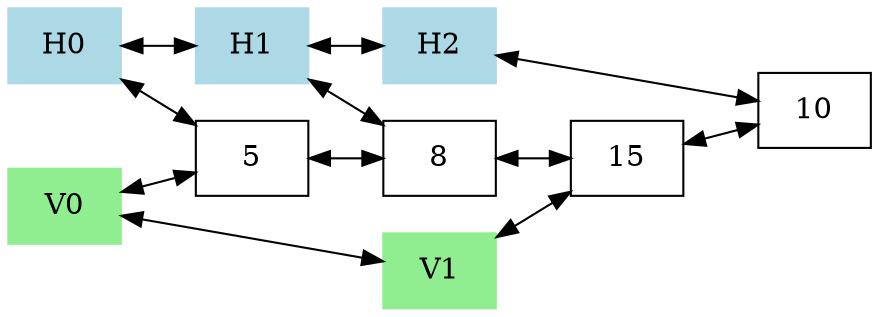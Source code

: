 digraph G {
rankdir=LR;
node[shape=box];
H0[label="H0", group=1, style=filled, color=lightblue];
H1[label="H1", group=1, style=filled, color=lightblue];
H2[label="H2", group=1, style=filled, color=lightblue];
V0[label="V0", style=filled, color=lightgreen];
V1[label="V1", style=filled, color=lightgreen];
N5[label="5", group=8];
N8[label="8", group=2];
N15[label="15", group=10];
N10[label="10", group=3];
H0 -> N5 [dir=both];
H1 -> N8 [dir=both];
H2 -> N10 [dir=both];
V0 -> N5 [dir=both];
V1 -> N15 [dir=both];
N8 -> N15 [dir=both];
N5 -> N8 [dir=both];
N15 -> N10 [dir=both];
H0 -> H1 [dir=both];
H1 -> H2 [dir=both];
V0 -> V1 [dir=both];
}
